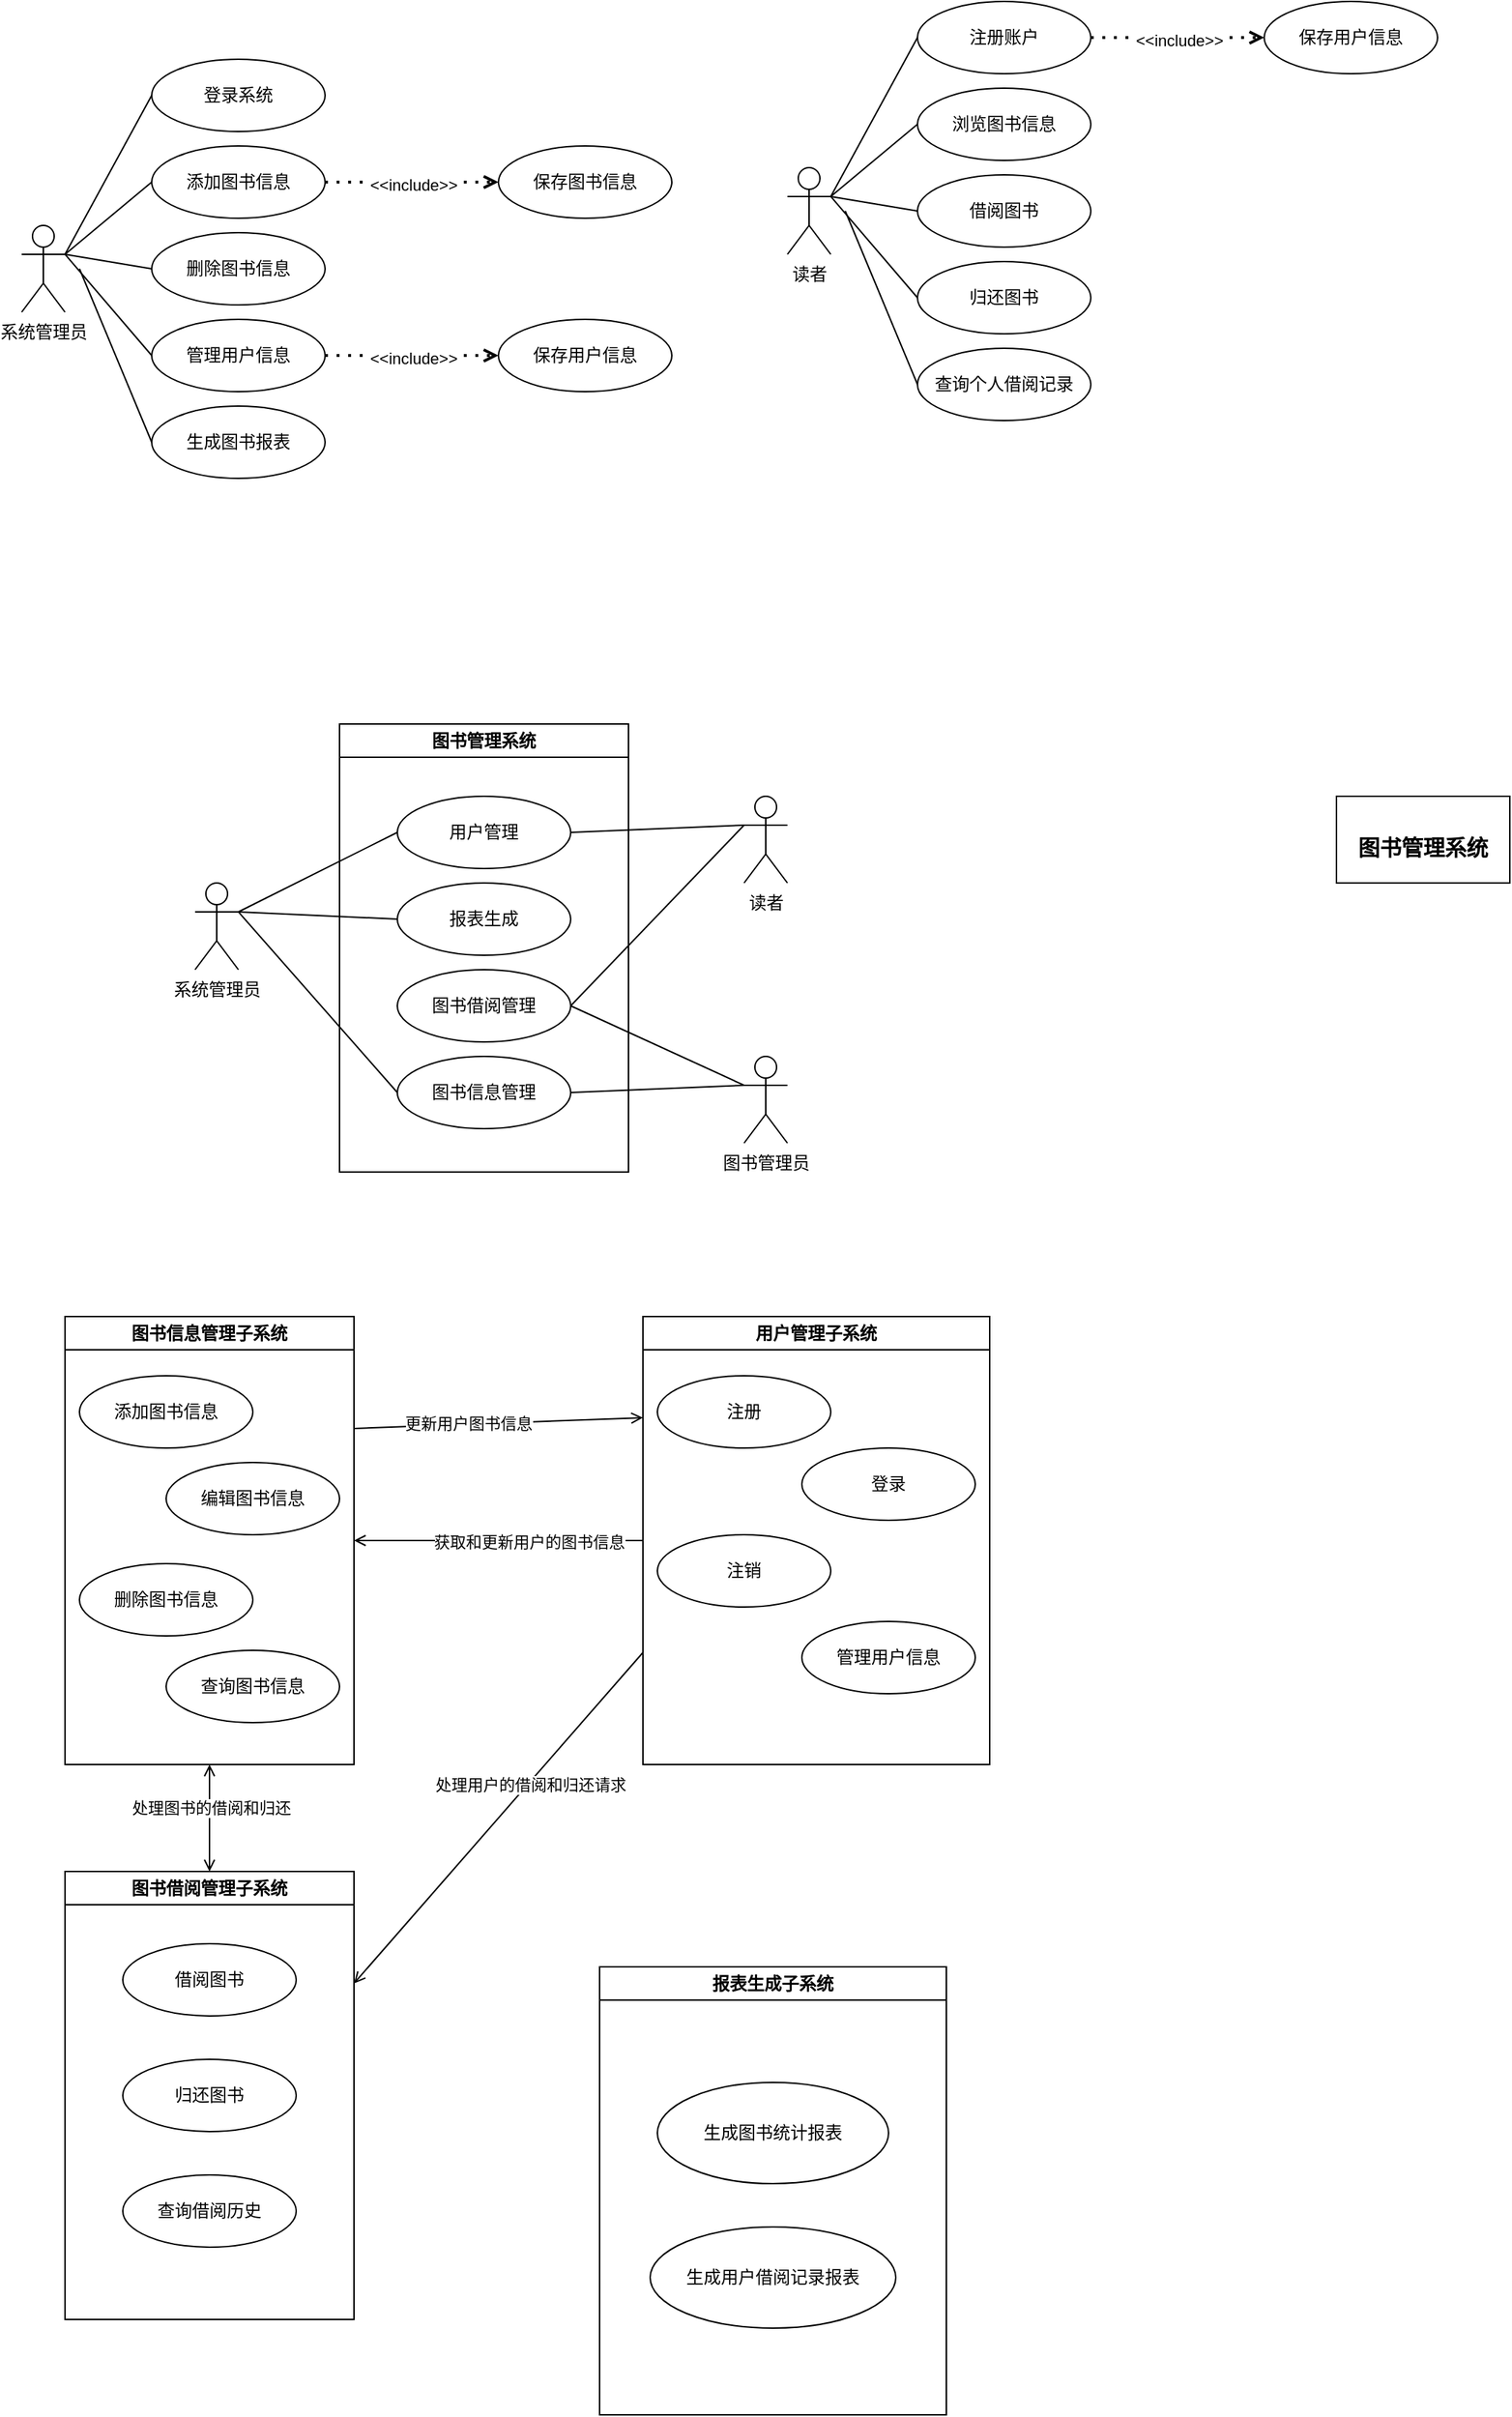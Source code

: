 <mxfile version="23.0.0" type="github">
  <diagram name="第 1 页" id="1S-oWMN58DFkhCVR-oqF">
    <mxGraphModel dx="470" dy="689" grid="1" gridSize="10" guides="1" tooltips="1" connect="1" arrows="1" fold="1" page="1" pageScale="1" pageWidth="827" pageHeight="1169" math="0" shadow="0">
      <root>
        <mxCell id="0" />
        <mxCell id="1" parent="0" />
        <mxCell id="vZ_JJnpRFsUOViejhZNN-1" value="系统管理员" style="shape=umlActor;verticalLabelPosition=bottom;verticalAlign=top;html=1;outlineConnect=0;" parent="1" vertex="1">
          <mxGeometry x="160" y="305" width="30" height="60" as="geometry" />
        </mxCell>
        <mxCell id="vZ_JJnpRFsUOViejhZNN-4" value="登录系统" style="ellipse;whiteSpace=wrap;html=1;" parent="1" vertex="1">
          <mxGeometry x="250" y="190" width="120" height="50" as="geometry" />
        </mxCell>
        <mxCell id="vZ_JJnpRFsUOViejhZNN-5" value="添加图书信息" style="ellipse;whiteSpace=wrap;html=1;" parent="1" vertex="1">
          <mxGeometry x="250" y="250" width="120" height="50" as="geometry" />
        </mxCell>
        <mxCell id="vZ_JJnpRFsUOViejhZNN-6" value="删除图书信息" style="ellipse;whiteSpace=wrap;html=1;" parent="1" vertex="1">
          <mxGeometry x="250" y="310" width="120" height="50" as="geometry" />
        </mxCell>
        <mxCell id="vZ_JJnpRFsUOViejhZNN-7" value="管理用户信息" style="ellipse;whiteSpace=wrap;html=1;" parent="1" vertex="1">
          <mxGeometry x="250" y="370" width="120" height="50" as="geometry" />
        </mxCell>
        <mxCell id="vZ_JJnpRFsUOViejhZNN-8" value="生成图书报表" style="ellipse;whiteSpace=wrap;html=1;" parent="1" vertex="1">
          <mxGeometry x="250" y="430" width="120" height="50" as="geometry" />
        </mxCell>
        <mxCell id="vZ_JJnpRFsUOViejhZNN-10" value="" style="endArrow=none;html=1;rounded=0;exitX=1;exitY=0.333;exitDx=0;exitDy=0;exitPerimeter=0;entryX=0;entryY=0.5;entryDx=0;entryDy=0;targetPerimeterSpacing=0;startArrow=none;startFill=0;endFill=0;" parent="1" source="vZ_JJnpRFsUOViejhZNN-1" target="vZ_JJnpRFsUOViejhZNN-4" edge="1">
          <mxGeometry width="50" height="50" relative="1" as="geometry">
            <mxPoint x="190" y="290" as="sourcePoint" />
            <mxPoint x="240" y="240" as="targetPoint" />
          </mxGeometry>
        </mxCell>
        <mxCell id="vZ_JJnpRFsUOViejhZNN-15" value="" style="endArrow=none;html=1;rounded=0;exitX=1;exitY=0.333;exitDx=0;exitDy=0;exitPerimeter=0;entryX=0;entryY=0.5;entryDx=0;entryDy=0;targetPerimeterSpacing=0;startArrow=none;startFill=0;endFill=0;" parent="1" source="vZ_JJnpRFsUOViejhZNN-1" target="vZ_JJnpRFsUOViejhZNN-5" edge="1">
          <mxGeometry width="50" height="50" relative="1" as="geometry">
            <mxPoint x="193" y="321" as="sourcePoint" />
            <mxPoint x="260" y="225" as="targetPoint" />
          </mxGeometry>
        </mxCell>
        <mxCell id="vZ_JJnpRFsUOViejhZNN-16" value="" style="endArrow=none;html=1;rounded=0;exitX=1;exitY=0.333;exitDx=0;exitDy=0;exitPerimeter=0;entryX=0;entryY=0.5;entryDx=0;entryDy=0;targetPerimeterSpacing=0;startArrow=none;startFill=0;endFill=0;" parent="1" source="vZ_JJnpRFsUOViejhZNN-1" target="vZ_JJnpRFsUOViejhZNN-6" edge="1">
          <mxGeometry width="50" height="50" relative="1" as="geometry">
            <mxPoint x="203" y="331" as="sourcePoint" />
            <mxPoint x="270" y="235" as="targetPoint" />
          </mxGeometry>
        </mxCell>
        <mxCell id="vZ_JJnpRFsUOViejhZNN-17" value="" style="endArrow=none;html=1;rounded=0;entryX=0;entryY=0.5;entryDx=0;entryDy=0;targetPerimeterSpacing=0;startArrow=none;startFill=0;endFill=0;exitX=1;exitY=0.333;exitDx=0;exitDy=0;exitPerimeter=0;" parent="1" source="vZ_JJnpRFsUOViejhZNN-1" target="vZ_JJnpRFsUOViejhZNN-7" edge="1">
          <mxGeometry width="50" height="50" relative="1" as="geometry">
            <mxPoint x="190" y="330" as="sourcePoint" />
            <mxPoint x="280" y="245" as="targetPoint" />
          </mxGeometry>
        </mxCell>
        <mxCell id="vZ_JJnpRFsUOViejhZNN-18" value="" style="endArrow=none;html=1;rounded=0;entryX=0;entryY=0.5;entryDx=0;entryDy=0;targetPerimeterSpacing=0;startArrow=none;startFill=0;endFill=0;exitX=1;exitY=0.333;exitDx=0;exitDy=0;exitPerimeter=0;" parent="1" source="vZ_JJnpRFsUOViejhZNN-28" target="vZ_JJnpRFsUOViejhZNN-27" edge="1">
          <mxGeometry width="50" height="50" relative="1" as="geometry">
            <mxPoint x="320" y="530" as="sourcePoint" />
            <mxPoint x="380" y="660" as="targetPoint" />
          </mxGeometry>
        </mxCell>
        <mxCell id="vZ_JJnpRFsUOViejhZNN-19" value="i" style="endArrow=open;dashed=1;html=1;dashPattern=1 3;strokeWidth=2;rounded=0;exitX=1;exitY=0.5;exitDx=0;exitDy=0;entryX=0;entryY=0.5;entryDx=0;entryDy=0;endFill=0;" parent="1" source="vZ_JJnpRFsUOViejhZNN-5" target="vZ_JJnpRFsUOViejhZNN-20" edge="1">
          <mxGeometry width="50" height="50" relative="1" as="geometry">
            <mxPoint x="389" y="220" as="sourcePoint" />
            <mxPoint x="439" y="170" as="targetPoint" />
          </mxGeometry>
        </mxCell>
        <mxCell id="vZ_JJnpRFsUOViejhZNN-21" value="&amp;lt;&amp;lt;include&amp;gt;&amp;gt;" style="edgeLabel;html=1;align=center;verticalAlign=middle;resizable=0;points=[];" parent="vZ_JJnpRFsUOViejhZNN-19" vertex="1" connectable="0">
          <mxGeometry x="0.012" y="-2" relative="1" as="geometry">
            <mxPoint as="offset" />
          </mxGeometry>
        </mxCell>
        <mxCell id="vZ_JJnpRFsUOViejhZNN-20" value="保存图书信息" style="ellipse;whiteSpace=wrap;html=1;" parent="1" vertex="1">
          <mxGeometry x="490" y="250" width="120" height="50" as="geometry" />
        </mxCell>
        <mxCell id="vZ_JJnpRFsUOViejhZNN-23" value="保存用户信息" style="ellipse;whiteSpace=wrap;html=1;" parent="1" vertex="1">
          <mxGeometry x="490" y="370" width="120" height="50" as="geometry" />
        </mxCell>
        <mxCell id="vZ_JJnpRFsUOViejhZNN-24" value="i" style="endArrow=open;dashed=1;html=1;dashPattern=1 3;strokeWidth=2;rounded=0;exitX=1;exitY=0.5;exitDx=0;exitDy=0;entryX=0;entryY=0.5;entryDx=0;entryDy=0;endFill=0;" parent="1" source="vZ_JJnpRFsUOViejhZNN-7" target="vZ_JJnpRFsUOViejhZNN-23" edge="1">
          <mxGeometry width="50" height="50" relative="1" as="geometry">
            <mxPoint x="380" y="359" as="sourcePoint" />
            <mxPoint x="500" y="359" as="targetPoint" />
          </mxGeometry>
        </mxCell>
        <mxCell id="vZ_JJnpRFsUOViejhZNN-25" value="&amp;lt;&amp;lt;include&amp;gt;&amp;gt;" style="edgeLabel;html=1;align=center;verticalAlign=middle;resizable=0;points=[];" parent="vZ_JJnpRFsUOViejhZNN-24" vertex="1" connectable="0">
          <mxGeometry x="0.012" y="-2" relative="1" as="geometry">
            <mxPoint as="offset" />
          </mxGeometry>
        </mxCell>
        <mxCell id="vZ_JJnpRFsUOViejhZNN-26" value="图书管理系统" style="swimlane;whiteSpace=wrap;html=1;" parent="1" vertex="1">
          <mxGeometry x="380" y="650" width="200" height="310" as="geometry">
            <mxRectangle x="290" y="690" width="110" height="30" as="alternateBounds" />
          </mxGeometry>
        </mxCell>
        <mxCell id="vZ_JJnpRFsUOViejhZNN-27" value="图书信息管理" style="ellipse;whiteSpace=wrap;html=1;" parent="vZ_JJnpRFsUOViejhZNN-26" vertex="1">
          <mxGeometry x="40" y="230" width="120" height="50" as="geometry" />
        </mxCell>
        <mxCell id="vZ_JJnpRFsUOViejhZNN-33" value="图书借阅管理" style="ellipse;whiteSpace=wrap;html=1;" parent="vZ_JJnpRFsUOViejhZNN-26" vertex="1">
          <mxGeometry x="40" y="170" width="120" height="50" as="geometry" />
        </mxCell>
        <mxCell id="vZ_JJnpRFsUOViejhZNN-34" value="用户管理" style="ellipse;whiteSpace=wrap;html=1;" parent="vZ_JJnpRFsUOViejhZNN-26" vertex="1">
          <mxGeometry x="40" y="50" width="120" height="50" as="geometry" />
        </mxCell>
        <mxCell id="vZ_JJnpRFsUOViejhZNN-35" value="报表生成" style="ellipse;whiteSpace=wrap;html=1;" parent="vZ_JJnpRFsUOViejhZNN-26" vertex="1">
          <mxGeometry x="40" y="110" width="120" height="50" as="geometry" />
        </mxCell>
        <mxCell id="vZ_JJnpRFsUOViejhZNN-28" value="系统管理员" style="shape=umlActor;verticalLabelPosition=bottom;verticalAlign=top;html=1;outlineConnect=0;" parent="1" vertex="1">
          <mxGeometry x="280" y="760" width="30" height="60" as="geometry" />
        </mxCell>
        <mxCell id="vZ_JJnpRFsUOViejhZNN-29" value="图书管理员" style="shape=umlActor;verticalLabelPosition=bottom;verticalAlign=top;html=1;outlineConnect=0;" parent="1" vertex="1">
          <mxGeometry x="660" y="880" width="30" height="60" as="geometry" />
        </mxCell>
        <mxCell id="vZ_JJnpRFsUOViejhZNN-30" value="读者" style="shape=umlActor;verticalLabelPosition=bottom;verticalAlign=top;html=1;outlineConnect=0;" parent="1" vertex="1">
          <mxGeometry x="660" y="700" width="30" height="60" as="geometry" />
        </mxCell>
        <mxCell id="vZ_JJnpRFsUOViejhZNN-36" value="" style="endArrow=none;html=1;rounded=0;entryX=0;entryY=0.5;entryDx=0;entryDy=0;targetPerimeterSpacing=0;startArrow=none;startFill=0;endFill=0;exitX=1;exitY=0.333;exitDx=0;exitDy=0;exitPerimeter=0;" parent="1" target="vZ_JJnpRFsUOViejhZNN-8" edge="1">
          <mxGeometry width="50" height="50" relative="1" as="geometry">
            <mxPoint x="200" y="335" as="sourcePoint" />
            <mxPoint x="260" y="465" as="targetPoint" />
          </mxGeometry>
        </mxCell>
        <mxCell id="vZ_JJnpRFsUOViejhZNN-37" value="" style="endArrow=none;html=1;rounded=0;entryX=0;entryY=0.5;entryDx=0;entryDy=0;targetPerimeterSpacing=0;startArrow=none;startFill=0;endFill=0;" parent="1" target="vZ_JJnpRFsUOViejhZNN-34" edge="1">
          <mxGeometry width="50" height="50" relative="1" as="geometry">
            <mxPoint x="310" y="780" as="sourcePoint" />
            <mxPoint x="430" y="725" as="targetPoint" />
          </mxGeometry>
        </mxCell>
        <mxCell id="vZ_JJnpRFsUOViejhZNN-38" value="" style="endArrow=none;html=1;rounded=0;entryX=0;entryY=0.5;entryDx=0;entryDy=0;targetPerimeterSpacing=0;startArrow=none;startFill=0;endFill=0;" parent="1" target="vZ_JJnpRFsUOViejhZNN-35" edge="1">
          <mxGeometry width="50" height="50" relative="1" as="geometry">
            <mxPoint x="310" y="780" as="sourcePoint" />
            <mxPoint x="440" y="735" as="targetPoint" />
          </mxGeometry>
        </mxCell>
        <mxCell id="vZ_JJnpRFsUOViejhZNN-39" value="" style="endArrow=none;html=1;rounded=0;entryX=1;entryY=0.5;entryDx=0;entryDy=0;targetPerimeterSpacing=0;startArrow=none;startFill=0;endFill=0;exitX=0;exitY=0.333;exitDx=0;exitDy=0;exitPerimeter=0;" parent="1" source="vZ_JJnpRFsUOViejhZNN-30" target="vZ_JJnpRFsUOViejhZNN-33" edge="1">
          <mxGeometry width="50" height="50" relative="1" as="geometry">
            <mxPoint x="550" y="617" as="sourcePoint" />
            <mxPoint x="660" y="552" as="targetPoint" />
          </mxGeometry>
        </mxCell>
        <mxCell id="vZ_JJnpRFsUOViejhZNN-40" value="" style="endArrow=none;html=1;rounded=0;entryX=1;entryY=0.5;entryDx=0;entryDy=0;targetPerimeterSpacing=0;startArrow=none;startFill=0;endFill=0;exitX=0;exitY=0.333;exitDx=0;exitDy=0;exitPerimeter=0;" parent="1" source="vZ_JJnpRFsUOViejhZNN-29" target="vZ_JJnpRFsUOViejhZNN-27" edge="1">
          <mxGeometry width="50" height="50" relative="1" as="geometry">
            <mxPoint x="440" y="1055" as="sourcePoint" />
            <mxPoint x="550" y="990" as="targetPoint" />
          </mxGeometry>
        </mxCell>
        <mxCell id="vZ_JJnpRFsUOViejhZNN-42" value="" style="endArrow=none;html=1;rounded=0;targetPerimeterSpacing=0;startArrow=none;startFill=0;endFill=0;exitX=0;exitY=0.333;exitDx=0;exitDy=0;exitPerimeter=0;entryX=1;entryY=0.5;entryDx=0;entryDy=0;" parent="1" source="vZ_JJnpRFsUOViejhZNN-29" target="vZ_JJnpRFsUOViejhZNN-33" edge="1">
          <mxGeometry width="50" height="50" relative="1" as="geometry">
            <mxPoint x="490" y="1065" as="sourcePoint" />
            <mxPoint x="540" y="840" as="targetPoint" />
          </mxGeometry>
        </mxCell>
        <mxCell id="vZ_JJnpRFsUOViejhZNN-45" value="" style="endArrow=none;html=1;rounded=0;entryX=1;entryY=0.5;entryDx=0;entryDy=0;targetPerimeterSpacing=0;startArrow=none;startFill=0;endFill=0;" parent="1" target="vZ_JJnpRFsUOViejhZNN-34" edge="1">
          <mxGeometry width="50" height="50" relative="1" as="geometry">
            <mxPoint x="660" y="720" as="sourcePoint" />
            <mxPoint x="550" y="855" as="targetPoint" />
          </mxGeometry>
        </mxCell>
        <mxCell id="vZ_JJnpRFsUOViejhZNN-62" value="读者" style="shape=umlActor;verticalLabelPosition=bottom;verticalAlign=top;html=1;outlineConnect=0;" parent="1" vertex="1">
          <mxGeometry x="690" y="265" width="30" height="60" as="geometry" />
        </mxCell>
        <mxCell id="vZ_JJnpRFsUOViejhZNN-63" value="注册账户" style="ellipse;whiteSpace=wrap;html=1;" parent="1" vertex="1">
          <mxGeometry x="780" y="150" width="120" height="50" as="geometry" />
        </mxCell>
        <mxCell id="vZ_JJnpRFsUOViejhZNN-64" value="浏览图书信息" style="ellipse;whiteSpace=wrap;html=1;" parent="1" vertex="1">
          <mxGeometry x="780" y="210" width="120" height="50" as="geometry" />
        </mxCell>
        <mxCell id="vZ_JJnpRFsUOViejhZNN-65" value="借阅图书" style="ellipse;whiteSpace=wrap;html=1;" parent="1" vertex="1">
          <mxGeometry x="780" y="270" width="120" height="50" as="geometry" />
        </mxCell>
        <mxCell id="vZ_JJnpRFsUOViejhZNN-66" value="归还图书" style="ellipse;whiteSpace=wrap;html=1;" parent="1" vertex="1">
          <mxGeometry x="780" y="330" width="120" height="50" as="geometry" />
        </mxCell>
        <mxCell id="vZ_JJnpRFsUOViejhZNN-67" value="查询个人借阅记录" style="ellipse;whiteSpace=wrap;html=1;" parent="1" vertex="1">
          <mxGeometry x="780" y="390" width="120" height="50" as="geometry" />
        </mxCell>
        <mxCell id="vZ_JJnpRFsUOViejhZNN-68" value="" style="endArrow=none;html=1;rounded=0;exitX=1;exitY=0.333;exitDx=0;exitDy=0;exitPerimeter=0;entryX=0;entryY=0.5;entryDx=0;entryDy=0;targetPerimeterSpacing=0;startArrow=none;startFill=0;endFill=0;" parent="1" source="vZ_JJnpRFsUOViejhZNN-62" target="vZ_JJnpRFsUOViejhZNN-63" edge="1">
          <mxGeometry width="50" height="50" relative="1" as="geometry">
            <mxPoint x="720" y="250" as="sourcePoint" />
            <mxPoint x="770" y="200" as="targetPoint" />
          </mxGeometry>
        </mxCell>
        <mxCell id="vZ_JJnpRFsUOViejhZNN-69" value="" style="endArrow=none;html=1;rounded=0;exitX=1;exitY=0.333;exitDx=0;exitDy=0;exitPerimeter=0;entryX=0;entryY=0.5;entryDx=0;entryDy=0;targetPerimeterSpacing=0;startArrow=none;startFill=0;endFill=0;" parent="1" source="vZ_JJnpRFsUOViejhZNN-62" target="vZ_JJnpRFsUOViejhZNN-64" edge="1">
          <mxGeometry width="50" height="50" relative="1" as="geometry">
            <mxPoint x="723" y="281" as="sourcePoint" />
            <mxPoint x="790" y="185" as="targetPoint" />
          </mxGeometry>
        </mxCell>
        <mxCell id="vZ_JJnpRFsUOViejhZNN-70" value="" style="endArrow=none;html=1;rounded=0;exitX=1;exitY=0.333;exitDx=0;exitDy=0;exitPerimeter=0;entryX=0;entryY=0.5;entryDx=0;entryDy=0;targetPerimeterSpacing=0;startArrow=none;startFill=0;endFill=0;" parent="1" source="vZ_JJnpRFsUOViejhZNN-62" target="vZ_JJnpRFsUOViejhZNN-65" edge="1">
          <mxGeometry width="50" height="50" relative="1" as="geometry">
            <mxPoint x="733" y="291" as="sourcePoint" />
            <mxPoint x="800" y="195" as="targetPoint" />
          </mxGeometry>
        </mxCell>
        <mxCell id="vZ_JJnpRFsUOViejhZNN-71" value="" style="endArrow=none;html=1;rounded=0;entryX=0;entryY=0.5;entryDx=0;entryDy=0;targetPerimeterSpacing=0;startArrow=none;startFill=0;endFill=0;exitX=1;exitY=0.333;exitDx=0;exitDy=0;exitPerimeter=0;" parent="1" source="vZ_JJnpRFsUOViejhZNN-62" target="vZ_JJnpRFsUOViejhZNN-66" edge="1">
          <mxGeometry width="50" height="50" relative="1" as="geometry">
            <mxPoint x="720" y="290" as="sourcePoint" />
            <mxPoint x="810" y="205" as="targetPoint" />
          </mxGeometry>
        </mxCell>
        <mxCell id="vZ_JJnpRFsUOViejhZNN-72" value="i" style="endArrow=open;dashed=1;html=1;dashPattern=1 3;strokeWidth=2;rounded=0;exitX=1;exitY=0.5;exitDx=0;exitDy=0;entryX=0;entryY=0.5;entryDx=0;entryDy=0;endFill=0;" parent="1" source="vZ_JJnpRFsUOViejhZNN-63" target="vZ_JJnpRFsUOViejhZNN-77" edge="1">
          <mxGeometry width="50" height="50" relative="1" as="geometry">
            <mxPoint x="919" y="180" as="sourcePoint" />
            <mxPoint x="1020" y="235" as="targetPoint" />
          </mxGeometry>
        </mxCell>
        <mxCell id="vZ_JJnpRFsUOViejhZNN-73" value="&amp;lt;&amp;lt;include&amp;gt;&amp;gt;" style="edgeLabel;html=1;align=center;verticalAlign=middle;resizable=0;points=[];" parent="vZ_JJnpRFsUOViejhZNN-72" vertex="1" connectable="0">
          <mxGeometry x="0.012" y="-2" relative="1" as="geometry">
            <mxPoint as="offset" />
          </mxGeometry>
        </mxCell>
        <mxCell id="vZ_JJnpRFsUOViejhZNN-76" value="" style="endArrow=none;html=1;rounded=0;entryX=0;entryY=0.5;entryDx=0;entryDy=0;targetPerimeterSpacing=0;startArrow=none;startFill=0;endFill=0;exitX=1;exitY=0.333;exitDx=0;exitDy=0;exitPerimeter=0;" parent="1" target="vZ_JJnpRFsUOViejhZNN-67" edge="1">
          <mxGeometry width="50" height="50" relative="1" as="geometry">
            <mxPoint x="730" y="295" as="sourcePoint" />
            <mxPoint x="790" y="425" as="targetPoint" />
          </mxGeometry>
        </mxCell>
        <mxCell id="vZ_JJnpRFsUOViejhZNN-77" value="保存用户信息" style="ellipse;whiteSpace=wrap;html=1;" parent="1" vertex="1">
          <mxGeometry x="1020" y="150" width="120" height="50" as="geometry" />
        </mxCell>
        <mxCell id="-E-mYHirCY9QTEUU1FOy-1" value="&lt;h3 style=&quot;border: 0px solid rgb(217, 217, 227); box-sizing: border-box; --tw-border-spacing-x: 0; --tw-border-spacing-y: 0; --tw-translate-x: 0; --tw-translate-y: 0; --tw-rotate: 0; --tw-skew-x: 0; --tw-skew-y: 0; --tw-scale-x: 1; --tw-scale-y: 1; --tw-pan-x: ; --tw-pan-y: ; --tw-pinch-zoom: ; --tw-scroll-snap-strictness: proximity; --tw-gradient-from-position: ; --tw-gradient-via-position: ; --tw-gradient-to-position: ; --tw-ordinal: ; --tw-slashed-zero: ; --tw-numeric-figure: ; --tw-numeric-spacing: ; --tw-numeric-fraction: ; --tw-ring-inset: ; --tw-ring-offset-width: 0px; --tw-ring-offset-color: #fff; --tw-ring-color: rgba(69,89,164,.5); --tw-ring-offset-shadow: 0 0 transparent; --tw-ring-shadow: 0 0 transparent; --tw-shadow: 0 0 transparent; --tw-shadow-colored: 0 0 transparent; --tw-blur: ; --tw-brightness: ; --tw-contrast: ; --tw-grayscale: ; --tw-hue-rotate: ; --tw-invert: ; --tw-saturate: ; --tw-sepia: ; --tw-drop-shadow: ; --tw-backdrop-blur: ; --tw-backdrop-brightness: ; --tw-backdrop-contrast: ; --tw-backdrop-grayscale: ; --tw-backdrop-hue-rotate: ; --tw-backdrop-invert: ; --tw-backdrop-opacity: ; --tw-backdrop-saturate: ; --tw-backdrop-sepia: ; font-size: 1.25em; margin: 1rem 0px 0.5rem; line-height: 1.6; font-family: Söhne, ui-sans-serif, system-ui, -apple-system, &amp;quot;Segoe UI&amp;quot;, Roboto, Ubuntu, Cantarell, &amp;quot;Noto Sans&amp;quot;, sans-serif, &amp;quot;Helvetica Neue&amp;quot;, Arial, &amp;quot;Apple Color Emoji&amp;quot;, &amp;quot;Segoe UI Emoji&amp;quot;, &amp;quot;Segoe UI Symbol&amp;quot;, &amp;quot;Noto Color Emoji&amp;quot;; text-align: start;&quot;&gt;图书管理系统&lt;/h3&gt;" style="rounded=0;whiteSpace=wrap;html=1;" vertex="1" parent="1">
          <mxGeometry x="1070" y="700" width="120" height="60" as="geometry" />
        </mxCell>
        <mxCell id="-E-mYHirCY9QTEUU1FOy-2" value="图书信息管理子系统" style="swimlane;whiteSpace=wrap;html=1;" vertex="1" parent="1">
          <mxGeometry x="190" y="1060" width="200" height="310" as="geometry">
            <mxRectangle x="290" y="690" width="110" height="30" as="alternateBounds" />
          </mxGeometry>
        </mxCell>
        <mxCell id="-E-mYHirCY9QTEUU1FOy-11" value="添加图书信息" style="ellipse;whiteSpace=wrap;html=1;" vertex="1" parent="-E-mYHirCY9QTEUU1FOy-2">
          <mxGeometry x="10" y="41" width="120" height="50" as="geometry" />
        </mxCell>
        <mxCell id="-E-mYHirCY9QTEUU1FOy-12" value="编辑图书信息" style="ellipse;whiteSpace=wrap;html=1;" vertex="1" parent="-E-mYHirCY9QTEUU1FOy-2">
          <mxGeometry x="70" y="101" width="120" height="50" as="geometry" />
        </mxCell>
        <mxCell id="-E-mYHirCY9QTEUU1FOy-13" value="删除图书信息" style="ellipse;whiteSpace=wrap;html=1;" vertex="1" parent="-E-mYHirCY9QTEUU1FOy-2">
          <mxGeometry x="10" y="171" width="120" height="50" as="geometry" />
        </mxCell>
        <mxCell id="-E-mYHirCY9QTEUU1FOy-14" value="查询图书信息" style="ellipse;whiteSpace=wrap;html=1;" vertex="1" parent="-E-mYHirCY9QTEUU1FOy-2">
          <mxGeometry x="70" y="231" width="120" height="50" as="geometry" />
        </mxCell>
        <mxCell id="-E-mYHirCY9QTEUU1FOy-8" value="用户管理子系统" style="swimlane;whiteSpace=wrap;html=1;" vertex="1" parent="1">
          <mxGeometry x="590" y="1060" width="240" height="310" as="geometry">
            <mxRectangle x="290" y="690" width="110" height="30" as="alternateBounds" />
          </mxGeometry>
        </mxCell>
        <mxCell id="-E-mYHirCY9QTEUU1FOy-15" value="注册" style="ellipse;whiteSpace=wrap;html=1;" vertex="1" parent="-E-mYHirCY9QTEUU1FOy-8">
          <mxGeometry x="10" y="41" width="120" height="50" as="geometry" />
        </mxCell>
        <mxCell id="-E-mYHirCY9QTEUU1FOy-16" value="登录" style="ellipse;whiteSpace=wrap;html=1;" vertex="1" parent="-E-mYHirCY9QTEUU1FOy-8">
          <mxGeometry x="110" y="91" width="120" height="50" as="geometry" />
        </mxCell>
        <mxCell id="-E-mYHirCY9QTEUU1FOy-17" value="注销" style="ellipse;whiteSpace=wrap;html=1;" vertex="1" parent="-E-mYHirCY9QTEUU1FOy-8">
          <mxGeometry x="10" y="151" width="120" height="50" as="geometry" />
        </mxCell>
        <mxCell id="-E-mYHirCY9QTEUU1FOy-18" value="管理用户信息" style="ellipse;whiteSpace=wrap;html=1;" vertex="1" parent="-E-mYHirCY9QTEUU1FOy-8">
          <mxGeometry x="110" y="211" width="120" height="50" as="geometry" />
        </mxCell>
        <mxCell id="-E-mYHirCY9QTEUU1FOy-9" value="图书借阅管理子系统" style="swimlane;whiteSpace=wrap;html=1;" vertex="1" parent="1">
          <mxGeometry x="190" y="1444" width="200" height="310" as="geometry">
            <mxRectangle x="290" y="690" width="110" height="30" as="alternateBounds" />
          </mxGeometry>
        </mxCell>
        <mxCell id="-E-mYHirCY9QTEUU1FOy-19" value="借阅图书" style="ellipse;whiteSpace=wrap;html=1;" vertex="1" parent="-E-mYHirCY9QTEUU1FOy-9">
          <mxGeometry x="40" y="50" width="120" height="50" as="geometry" />
        </mxCell>
        <mxCell id="-E-mYHirCY9QTEUU1FOy-20" value="归还图书" style="ellipse;whiteSpace=wrap;html=1;" vertex="1" parent="-E-mYHirCY9QTEUU1FOy-9">
          <mxGeometry x="40" y="130" width="120" height="50" as="geometry" />
        </mxCell>
        <mxCell id="-E-mYHirCY9QTEUU1FOy-21" value="查询借阅历史" style="ellipse;whiteSpace=wrap;html=1;" vertex="1" parent="-E-mYHirCY9QTEUU1FOy-9">
          <mxGeometry x="40" y="210" width="120" height="50" as="geometry" />
        </mxCell>
        <mxCell id="-E-mYHirCY9QTEUU1FOy-10" value="报表生成子系统" style="swimlane;whiteSpace=wrap;html=1;" vertex="1" parent="1">
          <mxGeometry x="560" y="1510" width="240" height="310" as="geometry">
            <mxRectangle x="290" y="690" width="110" height="30" as="alternateBounds" />
          </mxGeometry>
        </mxCell>
        <mxCell id="-E-mYHirCY9QTEUU1FOy-22" value="生成图书统计报表" style="ellipse;whiteSpace=wrap;html=1;" vertex="1" parent="-E-mYHirCY9QTEUU1FOy-10">
          <mxGeometry x="40" y="80" width="160" height="70" as="geometry" />
        </mxCell>
        <mxCell id="-E-mYHirCY9QTEUU1FOy-23" value="生成用户借阅记录报表" style="ellipse;whiteSpace=wrap;html=1;" vertex="1" parent="-E-mYHirCY9QTEUU1FOy-10">
          <mxGeometry x="35" y="180" width="170" height="70" as="geometry" />
        </mxCell>
        <mxCell id="-E-mYHirCY9QTEUU1FOy-25" value="" style="endArrow=open;html=1;rounded=0;targetPerimeterSpacing=0;startArrow=none;startFill=0;endFill=0;exitX=1;exitY=0.25;exitDx=0;exitDy=0;" edge="1" parent="1" source="-E-mYHirCY9QTEUU1FOy-2">
          <mxGeometry width="50" height="50" relative="1" as="geometry">
            <mxPoint x="470" y="1130" as="sourcePoint" />
            <mxPoint x="590" y="1130" as="targetPoint" />
          </mxGeometry>
        </mxCell>
        <mxCell id="-E-mYHirCY9QTEUU1FOy-26" value="更新用户图书信息" style="edgeLabel;html=1;align=center;verticalAlign=middle;resizable=0;points=[];" vertex="1" connectable="0" parent="-E-mYHirCY9QTEUU1FOy-25">
          <mxGeometry x="-0.209" y="1" relative="1" as="geometry">
            <mxPoint as="offset" />
          </mxGeometry>
        </mxCell>
        <mxCell id="-E-mYHirCY9QTEUU1FOy-27" value="" style="endArrow=open;html=1;rounded=0;targetPerimeterSpacing=0;startArrow=open;startFill=0;endFill=0;exitX=0.5;exitY=1;exitDx=0;exitDy=0;entryX=0.5;entryY=0;entryDx=0;entryDy=0;" edge="1" parent="1" source="-E-mYHirCY9QTEUU1FOy-2" target="-E-mYHirCY9QTEUU1FOy-9">
          <mxGeometry width="50" height="50" relative="1" as="geometry">
            <mxPoint x="390" y="1408" as="sourcePoint" />
            <mxPoint x="590" y="1400" as="targetPoint" />
          </mxGeometry>
        </mxCell>
        <mxCell id="-E-mYHirCY9QTEUU1FOy-28" value="处理图书的借阅和归还" style="edgeLabel;html=1;align=center;verticalAlign=middle;resizable=0;points=[];" vertex="1" connectable="0" parent="-E-mYHirCY9QTEUU1FOy-27">
          <mxGeometry x="-0.209" y="1" relative="1" as="geometry">
            <mxPoint as="offset" />
          </mxGeometry>
        </mxCell>
        <mxCell id="-E-mYHirCY9QTEUU1FOy-29" value="" style="endArrow=open;html=1;rounded=0;targetPerimeterSpacing=0;startArrow=none;startFill=0;endFill=0;exitX=0;exitY=0.5;exitDx=0;exitDy=0;entryX=1;entryY=0.5;entryDx=0;entryDy=0;" edge="1" parent="1" source="-E-mYHirCY9QTEUU1FOy-8" target="-E-mYHirCY9QTEUU1FOy-2">
          <mxGeometry width="50" height="50" relative="1" as="geometry">
            <mxPoint x="380" y="1258" as="sourcePoint" />
            <mxPoint x="580" y="1250" as="targetPoint" />
          </mxGeometry>
        </mxCell>
        <mxCell id="-E-mYHirCY9QTEUU1FOy-30" value="获取和更新用户的图书信息" style="edgeLabel;html=1;align=center;verticalAlign=middle;resizable=0;points=[];" vertex="1" connectable="0" parent="-E-mYHirCY9QTEUU1FOy-29">
          <mxGeometry x="-0.209" y="1" relative="1" as="geometry">
            <mxPoint as="offset" />
          </mxGeometry>
        </mxCell>
        <mxCell id="-E-mYHirCY9QTEUU1FOy-31" value="" style="endArrow=open;html=1;rounded=0;targetPerimeterSpacing=0;startArrow=none;startFill=0;endFill=0;exitX=0;exitY=0.75;exitDx=0;exitDy=0;entryX=1;entryY=0.25;entryDx=0;entryDy=0;" edge="1" parent="1" source="-E-mYHirCY9QTEUU1FOy-8" target="-E-mYHirCY9QTEUU1FOy-9">
          <mxGeometry width="50" height="50" relative="1" as="geometry">
            <mxPoint x="560" y="1400" as="sourcePoint" />
            <mxPoint x="360" y="1400" as="targetPoint" />
          </mxGeometry>
        </mxCell>
        <mxCell id="-E-mYHirCY9QTEUU1FOy-32" value="处理用户的借阅和归还请求" style="edgeLabel;html=1;align=center;verticalAlign=middle;resizable=0;points=[];" vertex="1" connectable="0" parent="-E-mYHirCY9QTEUU1FOy-31">
          <mxGeometry x="-0.209" y="1" relative="1" as="geometry">
            <mxPoint as="offset" />
          </mxGeometry>
        </mxCell>
      </root>
    </mxGraphModel>
  </diagram>
</mxfile>
